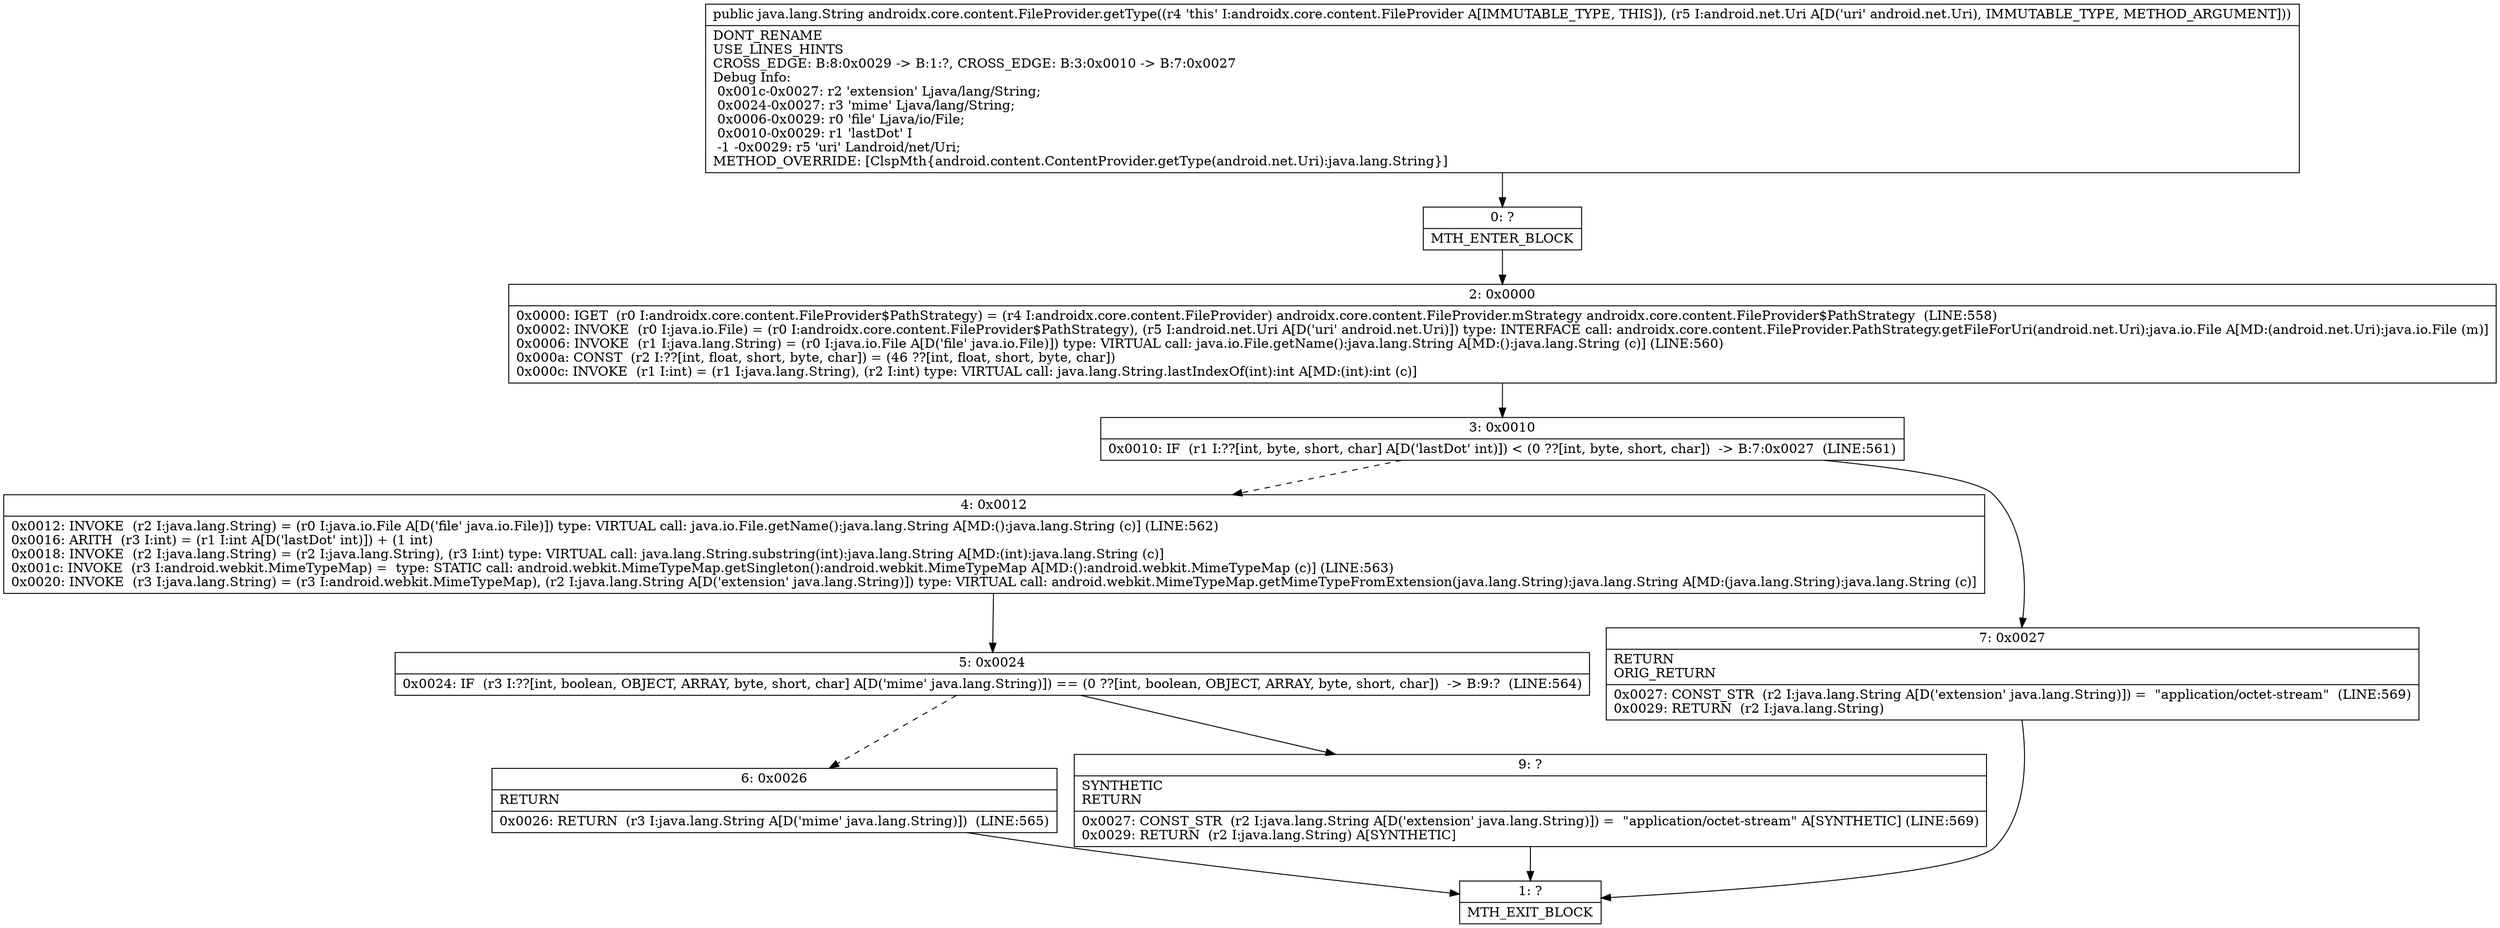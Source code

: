 digraph "CFG forandroidx.core.content.FileProvider.getType(Landroid\/net\/Uri;)Ljava\/lang\/String;" {
Node_0 [shape=record,label="{0\:\ ?|MTH_ENTER_BLOCK\l}"];
Node_2 [shape=record,label="{2\:\ 0x0000|0x0000: IGET  (r0 I:androidx.core.content.FileProvider$PathStrategy) = (r4 I:androidx.core.content.FileProvider) androidx.core.content.FileProvider.mStrategy androidx.core.content.FileProvider$PathStrategy  (LINE:558)\l0x0002: INVOKE  (r0 I:java.io.File) = (r0 I:androidx.core.content.FileProvider$PathStrategy), (r5 I:android.net.Uri A[D('uri' android.net.Uri)]) type: INTERFACE call: androidx.core.content.FileProvider.PathStrategy.getFileForUri(android.net.Uri):java.io.File A[MD:(android.net.Uri):java.io.File (m)]\l0x0006: INVOKE  (r1 I:java.lang.String) = (r0 I:java.io.File A[D('file' java.io.File)]) type: VIRTUAL call: java.io.File.getName():java.lang.String A[MD:():java.lang.String (c)] (LINE:560)\l0x000a: CONST  (r2 I:??[int, float, short, byte, char]) = (46 ??[int, float, short, byte, char]) \l0x000c: INVOKE  (r1 I:int) = (r1 I:java.lang.String), (r2 I:int) type: VIRTUAL call: java.lang.String.lastIndexOf(int):int A[MD:(int):int (c)]\l}"];
Node_3 [shape=record,label="{3\:\ 0x0010|0x0010: IF  (r1 I:??[int, byte, short, char] A[D('lastDot' int)]) \< (0 ??[int, byte, short, char])  \-\> B:7:0x0027  (LINE:561)\l}"];
Node_4 [shape=record,label="{4\:\ 0x0012|0x0012: INVOKE  (r2 I:java.lang.String) = (r0 I:java.io.File A[D('file' java.io.File)]) type: VIRTUAL call: java.io.File.getName():java.lang.String A[MD:():java.lang.String (c)] (LINE:562)\l0x0016: ARITH  (r3 I:int) = (r1 I:int A[D('lastDot' int)]) + (1 int) \l0x0018: INVOKE  (r2 I:java.lang.String) = (r2 I:java.lang.String), (r3 I:int) type: VIRTUAL call: java.lang.String.substring(int):java.lang.String A[MD:(int):java.lang.String (c)]\l0x001c: INVOKE  (r3 I:android.webkit.MimeTypeMap) =  type: STATIC call: android.webkit.MimeTypeMap.getSingleton():android.webkit.MimeTypeMap A[MD:():android.webkit.MimeTypeMap (c)] (LINE:563)\l0x0020: INVOKE  (r3 I:java.lang.String) = (r3 I:android.webkit.MimeTypeMap), (r2 I:java.lang.String A[D('extension' java.lang.String)]) type: VIRTUAL call: android.webkit.MimeTypeMap.getMimeTypeFromExtension(java.lang.String):java.lang.String A[MD:(java.lang.String):java.lang.String (c)]\l}"];
Node_5 [shape=record,label="{5\:\ 0x0024|0x0024: IF  (r3 I:??[int, boolean, OBJECT, ARRAY, byte, short, char] A[D('mime' java.lang.String)]) == (0 ??[int, boolean, OBJECT, ARRAY, byte, short, char])  \-\> B:9:?  (LINE:564)\l}"];
Node_6 [shape=record,label="{6\:\ 0x0026|RETURN\l|0x0026: RETURN  (r3 I:java.lang.String A[D('mime' java.lang.String)])  (LINE:565)\l}"];
Node_1 [shape=record,label="{1\:\ ?|MTH_EXIT_BLOCK\l}"];
Node_9 [shape=record,label="{9\:\ ?|SYNTHETIC\lRETURN\l|0x0027: CONST_STR  (r2 I:java.lang.String A[D('extension' java.lang.String)]) =  \"application\/octet\-stream\" A[SYNTHETIC] (LINE:569)\l0x0029: RETURN  (r2 I:java.lang.String) A[SYNTHETIC]\l}"];
Node_7 [shape=record,label="{7\:\ 0x0027|RETURN\lORIG_RETURN\l|0x0027: CONST_STR  (r2 I:java.lang.String A[D('extension' java.lang.String)]) =  \"application\/octet\-stream\"  (LINE:569)\l0x0029: RETURN  (r2 I:java.lang.String) \l}"];
MethodNode[shape=record,label="{public java.lang.String androidx.core.content.FileProvider.getType((r4 'this' I:androidx.core.content.FileProvider A[IMMUTABLE_TYPE, THIS]), (r5 I:android.net.Uri A[D('uri' android.net.Uri), IMMUTABLE_TYPE, METHOD_ARGUMENT]))  | DONT_RENAME\lUSE_LINES_HINTS\lCROSS_EDGE: B:8:0x0029 \-\> B:1:?, CROSS_EDGE: B:3:0x0010 \-\> B:7:0x0027\lDebug Info:\l  0x001c\-0x0027: r2 'extension' Ljava\/lang\/String;\l  0x0024\-0x0027: r3 'mime' Ljava\/lang\/String;\l  0x0006\-0x0029: r0 'file' Ljava\/io\/File;\l  0x0010\-0x0029: r1 'lastDot' I\l  \-1 \-0x0029: r5 'uri' Landroid\/net\/Uri;\lMETHOD_OVERRIDE: [ClspMth\{android.content.ContentProvider.getType(android.net.Uri):java.lang.String\}]\l}"];
MethodNode -> Node_0;Node_0 -> Node_2;
Node_2 -> Node_3;
Node_3 -> Node_4[style=dashed];
Node_3 -> Node_7;
Node_4 -> Node_5;
Node_5 -> Node_6[style=dashed];
Node_5 -> Node_9;
Node_6 -> Node_1;
Node_9 -> Node_1;
Node_7 -> Node_1;
}

